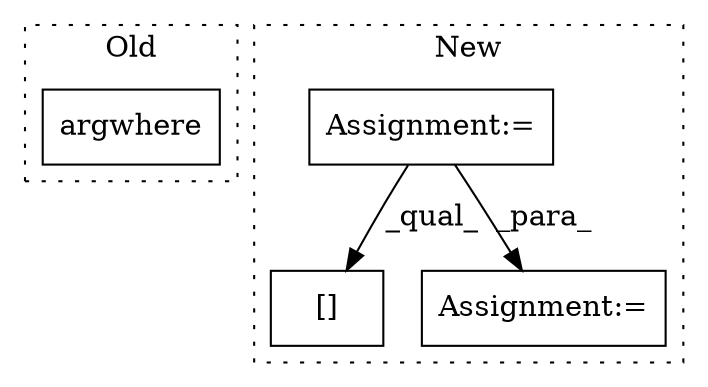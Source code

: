 digraph G {
subgraph cluster0 {
1 [label="argwhere" a="32" s="1964,2000" l="9,1" shape="box"];
label = "Old";
style="dotted";
}
subgraph cluster1 {
2 [label="[]" a="2" s="4140,4258" l="18,1" shape="box"];
3 [label="Assignment:=" a="7" s="3496" l="1" shape="box"];
4 [label="Assignment:=" a="7" s="4139" l="1" shape="box"];
label = "New";
style="dotted";
}
3 -> 4 [label="_para_"];
3 -> 2 [label="_qual_"];
}
